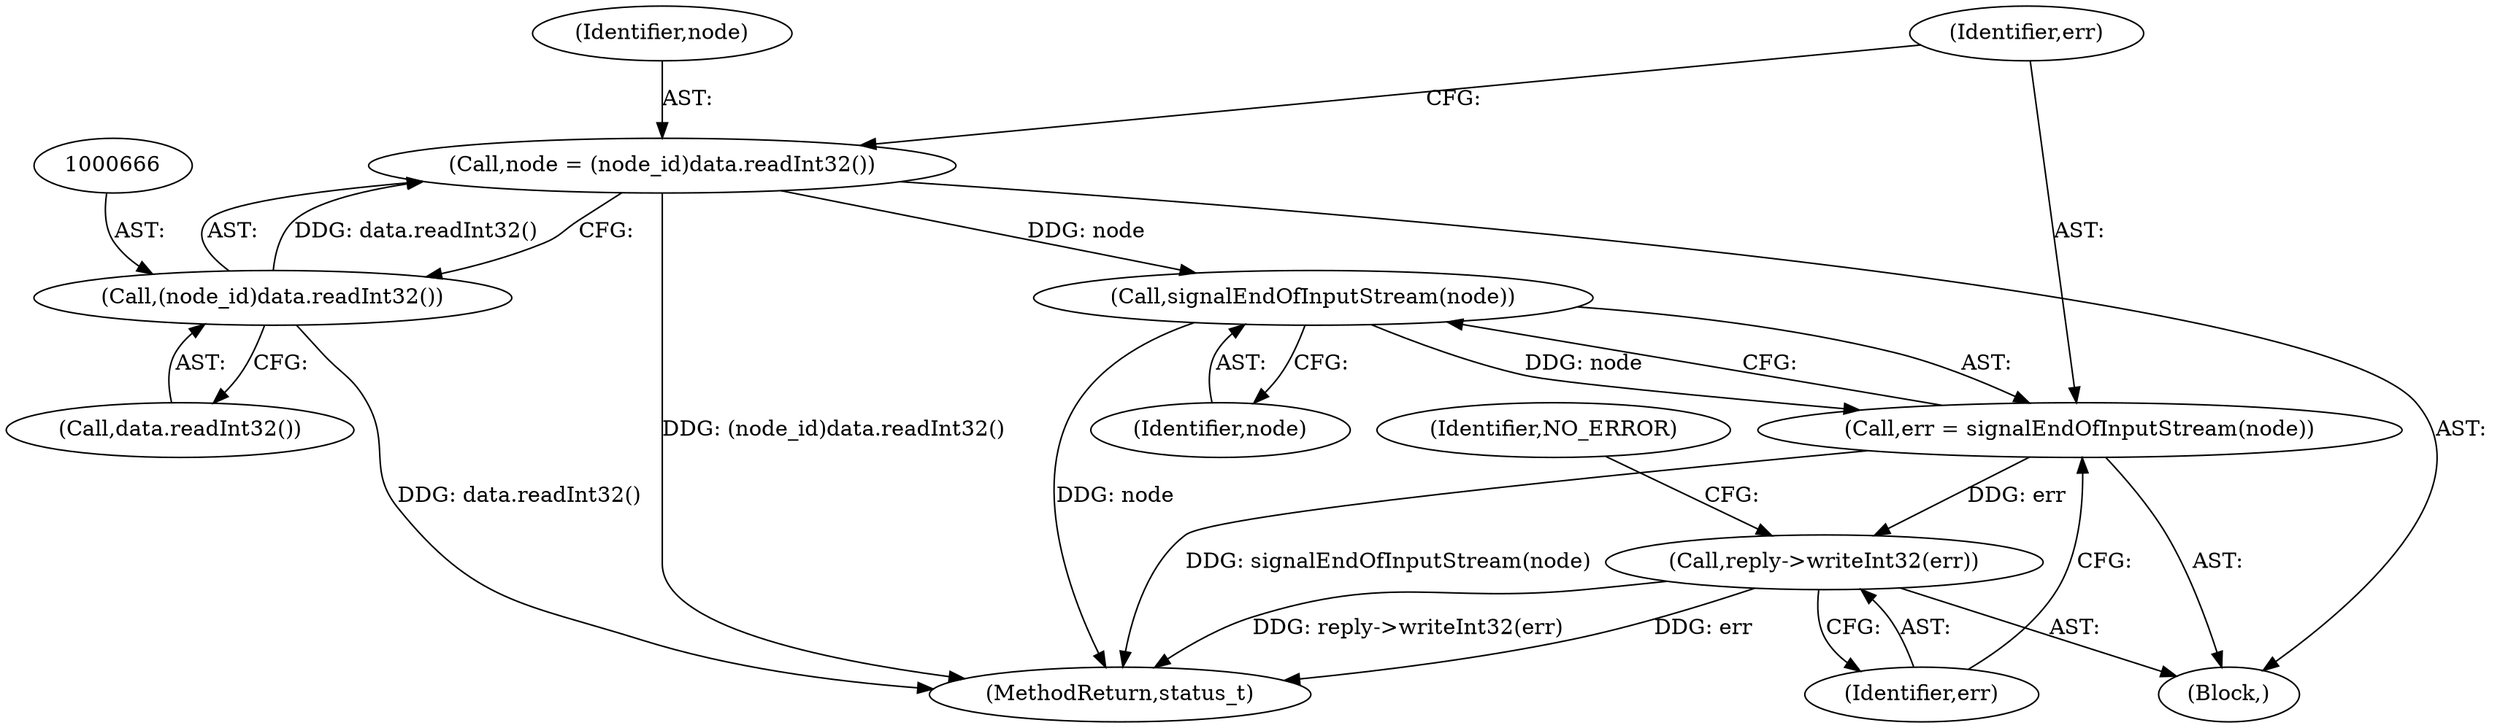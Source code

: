 digraph "0_Android_25be9ac20db51044e1b09ca67906355e4f328d48_0@API" {
"1000671" [label="(Call,signalEndOfInputStream(node))"];
"1000663" [label="(Call,node = (node_id)data.readInt32())"];
"1000665" [label="(Call,(node_id)data.readInt32())"];
"1000669" [label="(Call,err = signalEndOfInputStream(node))"];
"1000673" [label="(Call,reply->writeInt32(err))"];
"1000657" [label="(Block,)"];
"1000672" [label="(Identifier,node)"];
"1000676" [label="(Identifier,NO_ERROR)"];
"1000669" [label="(Call,err = signalEndOfInputStream(node))"];
"1000673" [label="(Call,reply->writeInt32(err))"];
"1000663" [label="(Call,node = (node_id)data.readInt32())"];
"1000665" [label="(Call,(node_id)data.readInt32())"];
"1000664" [label="(Identifier,node)"];
"1000670" [label="(Identifier,err)"];
"1000674" [label="(Identifier,err)"];
"1001056" [label="(MethodReturn,status_t)"];
"1000667" [label="(Call,data.readInt32())"];
"1000671" [label="(Call,signalEndOfInputStream(node))"];
"1000671" -> "1000669"  [label="AST: "];
"1000671" -> "1000672"  [label="CFG: "];
"1000672" -> "1000671"  [label="AST: "];
"1000669" -> "1000671"  [label="CFG: "];
"1000671" -> "1001056"  [label="DDG: node"];
"1000671" -> "1000669"  [label="DDG: node"];
"1000663" -> "1000671"  [label="DDG: node"];
"1000663" -> "1000657"  [label="AST: "];
"1000663" -> "1000665"  [label="CFG: "];
"1000664" -> "1000663"  [label="AST: "];
"1000665" -> "1000663"  [label="AST: "];
"1000670" -> "1000663"  [label="CFG: "];
"1000663" -> "1001056"  [label="DDG: (node_id)data.readInt32()"];
"1000665" -> "1000663"  [label="DDG: data.readInt32()"];
"1000665" -> "1000667"  [label="CFG: "];
"1000666" -> "1000665"  [label="AST: "];
"1000667" -> "1000665"  [label="AST: "];
"1000665" -> "1001056"  [label="DDG: data.readInt32()"];
"1000669" -> "1000657"  [label="AST: "];
"1000670" -> "1000669"  [label="AST: "];
"1000674" -> "1000669"  [label="CFG: "];
"1000669" -> "1001056"  [label="DDG: signalEndOfInputStream(node)"];
"1000669" -> "1000673"  [label="DDG: err"];
"1000673" -> "1000657"  [label="AST: "];
"1000673" -> "1000674"  [label="CFG: "];
"1000674" -> "1000673"  [label="AST: "];
"1000676" -> "1000673"  [label="CFG: "];
"1000673" -> "1001056"  [label="DDG: err"];
"1000673" -> "1001056"  [label="DDG: reply->writeInt32(err)"];
}
